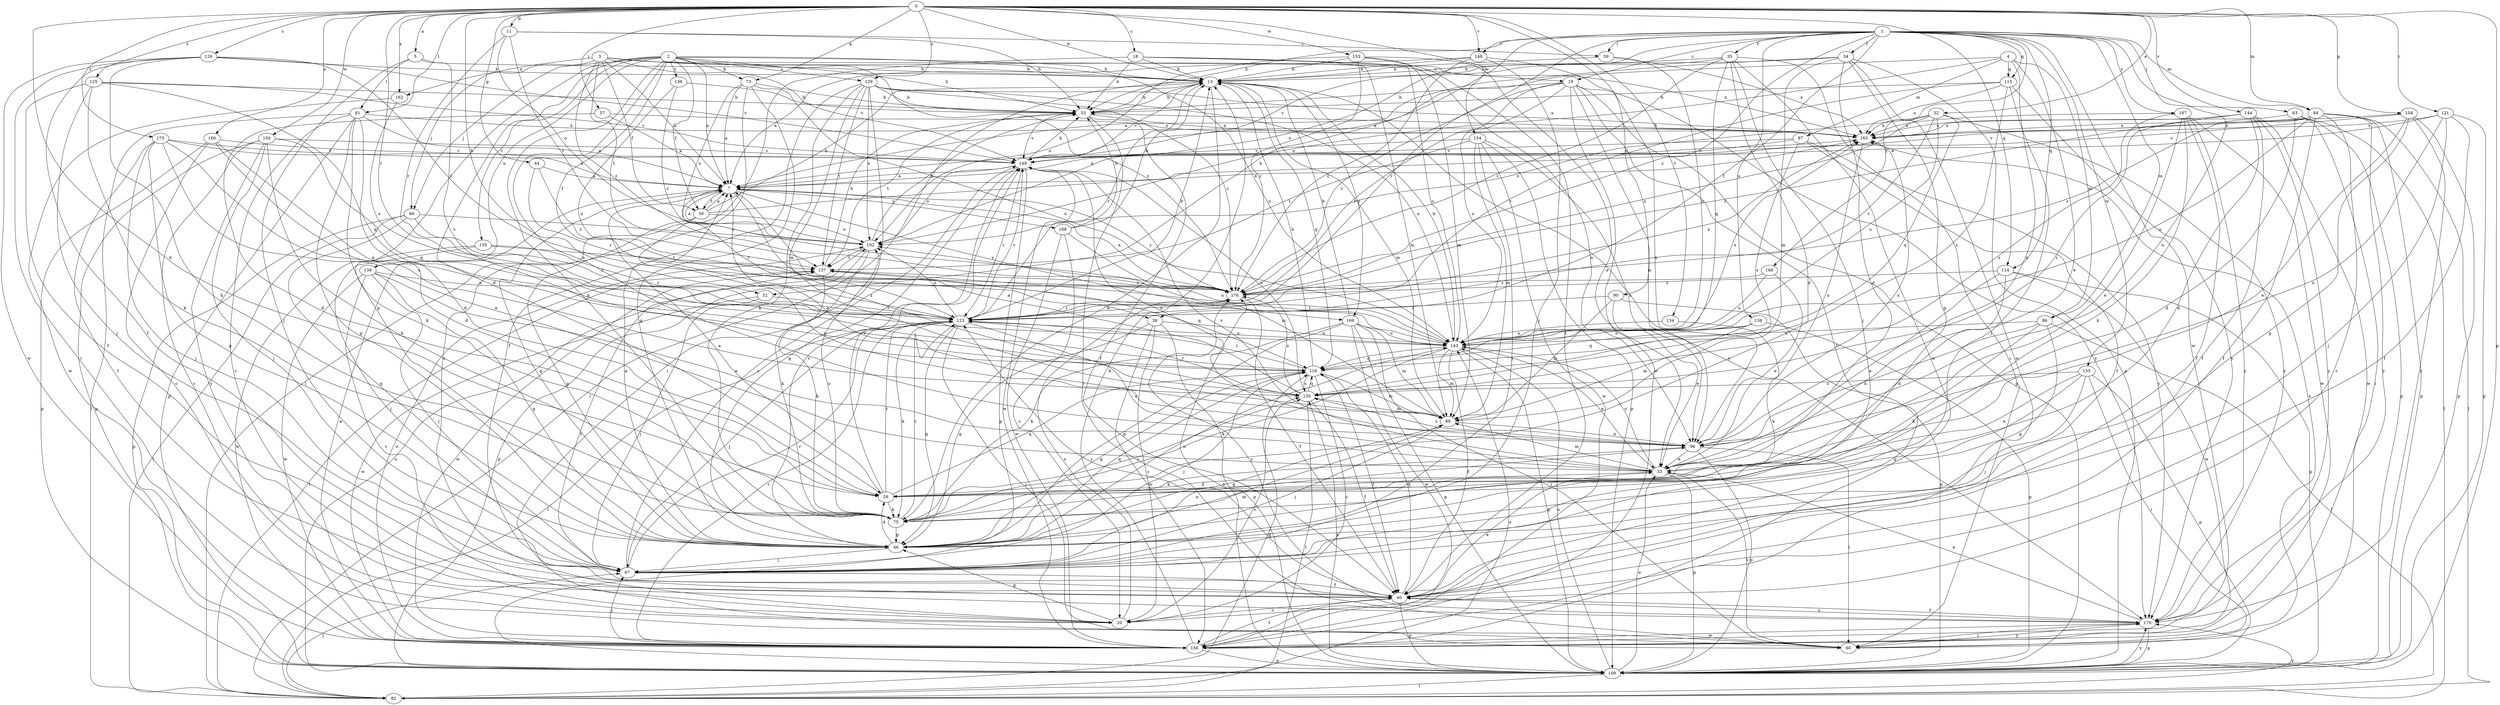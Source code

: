 strict digraph  {
0;
1;
2;
3;
4;
5;
7;
11;
13;
18;
19;
20;
26;
32;
33;
34;
35;
38;
39;
40;
44;
46;
52;
53;
57;
59;
60;
63;
66;
67;
73;
75;
81;
82;
84;
86;
87;
89;
90;
96;
102;
104;
109;
114;
115;
116;
121;
123;
125;
126;
129;
130;
134;
135;
136;
137;
138;
139;
143;
144;
148;
149;
150;
153;
154;
155;
156;
160;
162;
163;
166;
167;
168;
169;
170;
175;
176;
0 -> 5  [label=a];
0 -> 11  [label=b];
0 -> 13  [label=b];
0 -> 18  [label=c];
0 -> 26  [label=d];
0 -> 32  [label=e];
0 -> 44  [label=g];
0 -> 52  [label=h];
0 -> 57  [label=i];
0 -> 73  [label=k];
0 -> 81  [label=l];
0 -> 84  [label=m];
0 -> 90  [label=n];
0 -> 104  [label=p];
0 -> 109  [label=p];
0 -> 114  [label=q];
0 -> 121  [label=r];
0 -> 123  [label=r];
0 -> 125  [label=s];
0 -> 126  [label=s];
0 -> 129  [label=s];
0 -> 134  [label=t];
0 -> 144  [label=v];
0 -> 148  [label=v];
0 -> 150  [label=w];
0 -> 153  [label=w];
0 -> 154  [label=w];
0 -> 160  [label=x];
0 -> 162  [label=x];
0 -> 175  [label=z];
1 -> 19  [label=c];
1 -> 34  [label=f];
1 -> 35  [label=f];
1 -> 38  [label=f];
1 -> 52  [label=h];
1 -> 53  [label=h];
1 -> 59  [label=i];
1 -> 63  [label=j];
1 -> 84  [label=m];
1 -> 86  [label=m];
1 -> 96  [label=n];
1 -> 102  [label=o];
1 -> 114  [label=q];
1 -> 115  [label=q];
1 -> 123  [label=r];
1 -> 138  [label=u];
1 -> 148  [label=v];
1 -> 155  [label=w];
1 -> 156  [label=w];
1 -> 166  [label=y];
1 -> 167  [label=y];
1 -> 176  [label=z];
2 -> 7  [label=a];
2 -> 13  [label=b];
2 -> 26  [label=d];
2 -> 38  [label=f];
2 -> 39  [label=f];
2 -> 46  [label=g];
2 -> 66  [label=j];
2 -> 73  [label=k];
2 -> 75  [label=k];
2 -> 96  [label=n];
2 -> 129  [label=s];
2 -> 135  [label=t];
2 -> 136  [label=t];
2 -> 139  [label=u];
2 -> 143  [label=u];
2 -> 176  [label=z];
3 -> 7  [label=a];
3 -> 13  [label=b];
3 -> 19  [label=c];
3 -> 39  [label=f];
3 -> 53  [label=h];
3 -> 66  [label=j];
3 -> 137  [label=t];
3 -> 149  [label=v];
3 -> 162  [label=x];
3 -> 163  [label=x];
3 -> 176  [label=z];
4 -> 7  [label=a];
4 -> 33  [label=e];
4 -> 86  [label=m];
4 -> 87  [label=m];
4 -> 96  [label=n];
4 -> 102  [label=o];
4 -> 115  [label=q];
5 -> 13  [label=b];
5 -> 67  [label=j];
5 -> 81  [label=l];
5 -> 130  [label=s];
7 -> 39  [label=f];
7 -> 46  [label=g];
7 -> 123  [label=r];
7 -> 130  [label=s];
7 -> 168  [label=y];
7 -> 169  [label=y];
7 -> 176  [label=z];
11 -> 53  [label=h];
11 -> 59  [label=i];
11 -> 102  [label=o];
11 -> 123  [label=r];
11 -> 137  [label=t];
13 -> 53  [label=h];
13 -> 75  [label=k];
13 -> 82  [label=l];
13 -> 89  [label=m];
13 -> 116  [label=q];
13 -> 123  [label=r];
13 -> 149  [label=v];
13 -> 169  [label=y];
13 -> 170  [label=y];
18 -> 13  [label=b];
18 -> 53  [label=h];
18 -> 82  [label=l];
18 -> 89  [label=m];
18 -> 96  [label=n];
18 -> 143  [label=u];
19 -> 40  [label=f];
19 -> 53  [label=h];
19 -> 96  [label=n];
19 -> 109  [label=p];
19 -> 123  [label=r];
19 -> 143  [label=u];
19 -> 156  [label=w];
19 -> 170  [label=y];
19 -> 176  [label=z];
20 -> 46  [label=g];
20 -> 130  [label=s];
20 -> 176  [label=z];
26 -> 7  [label=a];
26 -> 75  [label=k];
26 -> 116  [label=q];
26 -> 123  [label=r];
26 -> 149  [label=v];
32 -> 102  [label=o];
32 -> 116  [label=q];
32 -> 123  [label=r];
32 -> 143  [label=u];
32 -> 163  [label=x];
32 -> 170  [label=y];
32 -> 176  [label=z];
33 -> 26  [label=d];
33 -> 60  [label=i];
33 -> 89  [label=m];
33 -> 109  [label=p];
33 -> 143  [label=u];
33 -> 149  [label=v];
34 -> 7  [label=a];
34 -> 13  [label=b];
34 -> 26  [label=d];
34 -> 46  [label=g];
34 -> 89  [label=m];
34 -> 109  [label=p];
34 -> 156  [label=w];
35 -> 13  [label=b];
35 -> 26  [label=d];
35 -> 60  [label=i];
35 -> 67  [label=j];
35 -> 116  [label=q];
35 -> 149  [label=v];
35 -> 156  [label=w];
35 -> 176  [label=z];
38 -> 20  [label=c];
38 -> 46  [label=g];
38 -> 109  [label=p];
38 -> 143  [label=u];
38 -> 156  [label=w];
39 -> 7  [label=a];
39 -> 13  [label=b];
39 -> 46  [label=g];
39 -> 96  [label=n];
39 -> 102  [label=o];
39 -> 163  [label=x];
40 -> 20  [label=c];
40 -> 33  [label=e];
40 -> 109  [label=p];
40 -> 116  [label=q];
40 -> 123  [label=r];
40 -> 137  [label=t];
40 -> 170  [label=y];
44 -> 7  [label=a];
44 -> 123  [label=r];
44 -> 176  [label=z];
46 -> 7  [label=a];
46 -> 26  [label=d];
46 -> 67  [label=j];
46 -> 96  [label=n];
46 -> 116  [label=q];
46 -> 143  [label=u];
46 -> 149  [label=v];
52 -> 67  [label=j];
52 -> 123  [label=r];
52 -> 156  [label=w];
53 -> 13  [label=b];
53 -> 40  [label=f];
53 -> 60  [label=i];
53 -> 137  [label=t];
53 -> 149  [label=v];
53 -> 163  [label=x];
57 -> 7  [label=a];
57 -> 26  [label=d];
57 -> 163  [label=x];
59 -> 13  [label=b];
59 -> 143  [label=u];
59 -> 163  [label=x];
60 -> 163  [label=x];
60 -> 170  [label=y];
63 -> 26  [label=d];
63 -> 60  [label=i];
63 -> 82  [label=l];
63 -> 109  [label=p];
63 -> 163  [label=x];
66 -> 46  [label=g];
66 -> 82  [label=l];
66 -> 102  [label=o];
66 -> 109  [label=p];
66 -> 123  [label=r];
67 -> 40  [label=f];
67 -> 89  [label=m];
67 -> 123  [label=r];
67 -> 149  [label=v];
73 -> 7  [label=a];
73 -> 20  [label=c];
73 -> 46  [label=g];
73 -> 53  [label=h];
73 -> 102  [label=o];
73 -> 143  [label=u];
75 -> 46  [label=g];
75 -> 102  [label=o];
75 -> 123  [label=r];
75 -> 130  [label=s];
81 -> 7  [label=a];
81 -> 20  [label=c];
81 -> 26  [label=d];
81 -> 46  [label=g];
81 -> 75  [label=k];
81 -> 82  [label=l];
81 -> 109  [label=p];
81 -> 163  [label=x];
82 -> 67  [label=j];
82 -> 116  [label=q];
82 -> 137  [label=t];
82 -> 143  [label=u];
82 -> 170  [label=y];
84 -> 20  [label=c];
84 -> 40  [label=f];
84 -> 82  [label=l];
84 -> 109  [label=p];
84 -> 143  [label=u];
84 -> 149  [label=v];
84 -> 163  [label=x];
84 -> 170  [label=y];
84 -> 176  [label=z];
86 -> 46  [label=g];
86 -> 75  [label=k];
86 -> 82  [label=l];
86 -> 96  [label=n];
86 -> 143  [label=u];
87 -> 7  [label=a];
87 -> 40  [label=f];
87 -> 130  [label=s];
87 -> 149  [label=v];
87 -> 170  [label=y];
89 -> 7  [label=a];
89 -> 46  [label=g];
89 -> 67  [label=j];
89 -> 96  [label=n];
90 -> 33  [label=e];
90 -> 89  [label=m];
90 -> 109  [label=p];
90 -> 123  [label=r];
96 -> 33  [label=e];
96 -> 60  [label=i];
96 -> 75  [label=k];
96 -> 109  [label=p];
96 -> 130  [label=s];
96 -> 163  [label=x];
102 -> 7  [label=a];
102 -> 53  [label=h];
102 -> 75  [label=k];
102 -> 109  [label=p];
102 -> 137  [label=t];
104 -> 33  [label=e];
104 -> 46  [label=g];
104 -> 109  [label=p];
104 -> 149  [label=v];
104 -> 163  [label=x];
104 -> 170  [label=y];
109 -> 33  [label=e];
109 -> 82  [label=l];
109 -> 102  [label=o];
109 -> 130  [label=s];
109 -> 143  [label=u];
109 -> 170  [label=y];
109 -> 176  [label=z];
114 -> 26  [label=d];
114 -> 33  [label=e];
114 -> 109  [label=p];
114 -> 156  [label=w];
114 -> 176  [label=z];
115 -> 53  [label=h];
115 -> 67  [label=j];
115 -> 123  [label=r];
115 -> 130  [label=s];
115 -> 163  [label=x];
115 -> 170  [label=y];
116 -> 13  [label=b];
116 -> 20  [label=c];
116 -> 40  [label=f];
116 -> 46  [label=g];
116 -> 67  [label=j];
116 -> 89  [label=m];
116 -> 123  [label=r];
116 -> 130  [label=s];
121 -> 7  [label=a];
121 -> 40  [label=f];
121 -> 67  [label=j];
121 -> 96  [label=n];
121 -> 109  [label=p];
121 -> 163  [label=x];
123 -> 13  [label=b];
123 -> 33  [label=e];
123 -> 46  [label=g];
123 -> 60  [label=i];
123 -> 67  [label=j];
123 -> 75  [label=k];
123 -> 82  [label=l];
123 -> 102  [label=o];
123 -> 143  [label=u];
123 -> 149  [label=v];
123 -> 163  [label=x];
125 -> 40  [label=f];
125 -> 53  [label=h];
125 -> 67  [label=j];
125 -> 75  [label=k];
125 -> 116  [label=q];
125 -> 149  [label=v];
126 -> 13  [label=b];
126 -> 40  [label=f];
126 -> 60  [label=i];
126 -> 75  [label=k];
126 -> 149  [label=v];
126 -> 156  [label=w];
126 -> 176  [label=z];
129 -> 40  [label=f];
129 -> 53  [label=h];
129 -> 60  [label=i];
129 -> 75  [label=k];
129 -> 89  [label=m];
129 -> 102  [label=o];
129 -> 137  [label=t];
129 -> 143  [label=u];
129 -> 163  [label=x];
129 -> 176  [label=z];
130 -> 7  [label=a];
130 -> 40  [label=f];
130 -> 82  [label=l];
130 -> 89  [label=m];
130 -> 116  [label=q];
130 -> 123  [label=r];
130 -> 149  [label=v];
130 -> 176  [label=z];
134 -> 75  [label=k];
134 -> 143  [label=u];
135 -> 67  [label=j];
135 -> 123  [label=r];
135 -> 137  [label=t];
135 -> 156  [label=w];
136 -> 53  [label=h];
136 -> 143  [label=u];
136 -> 176  [label=z];
137 -> 53  [label=h];
137 -> 75  [label=k];
137 -> 116  [label=q];
137 -> 156  [label=w];
137 -> 176  [label=z];
138 -> 89  [label=m];
138 -> 109  [label=p];
138 -> 116  [label=q];
138 -> 143  [label=u];
139 -> 20  [label=c];
139 -> 33  [label=e];
139 -> 46  [label=g];
139 -> 67  [label=j];
139 -> 156  [label=w];
139 -> 176  [label=z];
143 -> 13  [label=b];
143 -> 33  [label=e];
143 -> 40  [label=f];
143 -> 75  [label=k];
143 -> 89  [label=m];
143 -> 102  [label=o];
143 -> 109  [label=p];
143 -> 116  [label=q];
143 -> 137  [label=t];
143 -> 163  [label=x];
144 -> 26  [label=d];
144 -> 40  [label=f];
144 -> 130  [label=s];
144 -> 156  [label=w];
144 -> 163  [label=x];
144 -> 170  [label=y];
144 -> 176  [label=z];
148 -> 7  [label=a];
148 -> 13  [label=b];
148 -> 67  [label=j];
148 -> 96  [label=n];
148 -> 176  [label=z];
149 -> 7  [label=a];
149 -> 46  [label=g];
149 -> 53  [label=h];
149 -> 96  [label=n];
149 -> 102  [label=o];
149 -> 109  [label=p];
149 -> 123  [label=r];
149 -> 156  [label=w];
150 -> 20  [label=c];
150 -> 67  [label=j];
150 -> 75  [label=k];
150 -> 109  [label=p];
150 -> 116  [label=q];
150 -> 149  [label=v];
150 -> 170  [label=y];
153 -> 13  [label=b];
153 -> 33  [label=e];
153 -> 40  [label=f];
153 -> 89  [label=m];
153 -> 102  [label=o];
153 -> 176  [label=z];
154 -> 67  [label=j];
154 -> 89  [label=m];
154 -> 96  [label=n];
154 -> 109  [label=p];
154 -> 137  [label=t];
154 -> 149  [label=v];
154 -> 156  [label=w];
155 -> 33  [label=e];
155 -> 46  [label=g];
155 -> 60  [label=i];
155 -> 67  [label=j];
155 -> 109  [label=p];
155 -> 130  [label=s];
156 -> 7  [label=a];
156 -> 13  [label=b];
156 -> 40  [label=f];
156 -> 67  [label=j];
156 -> 102  [label=o];
156 -> 109  [label=p];
156 -> 123  [label=r];
160 -> 20  [label=c];
160 -> 26  [label=d];
160 -> 109  [label=p];
160 -> 116  [label=q];
160 -> 149  [label=v];
162 -> 143  [label=u];
162 -> 156  [label=w];
163 -> 53  [label=h];
163 -> 96  [label=n];
163 -> 149  [label=v];
166 -> 33  [label=e];
166 -> 143  [label=u];
166 -> 176  [label=z];
167 -> 33  [label=e];
167 -> 40  [label=f];
167 -> 75  [label=k];
167 -> 130  [label=s];
167 -> 156  [label=w];
167 -> 163  [label=x];
167 -> 170  [label=y];
168 -> 13  [label=b];
168 -> 20  [label=c];
168 -> 53  [label=h];
168 -> 89  [label=m];
168 -> 156  [label=w];
169 -> 13  [label=b];
169 -> 46  [label=g];
169 -> 60  [label=i];
169 -> 75  [label=k];
169 -> 89  [label=m];
169 -> 109  [label=p];
169 -> 143  [label=u];
169 -> 156  [label=w];
170 -> 33  [label=e];
170 -> 40  [label=f];
170 -> 60  [label=i];
170 -> 109  [label=p];
170 -> 156  [label=w];
170 -> 176  [label=z];
175 -> 7  [label=a];
175 -> 33  [label=e];
175 -> 40  [label=f];
175 -> 46  [label=g];
175 -> 67  [label=j];
175 -> 130  [label=s];
175 -> 149  [label=v];
176 -> 7  [label=a];
176 -> 40  [label=f];
176 -> 123  [label=r];
}
